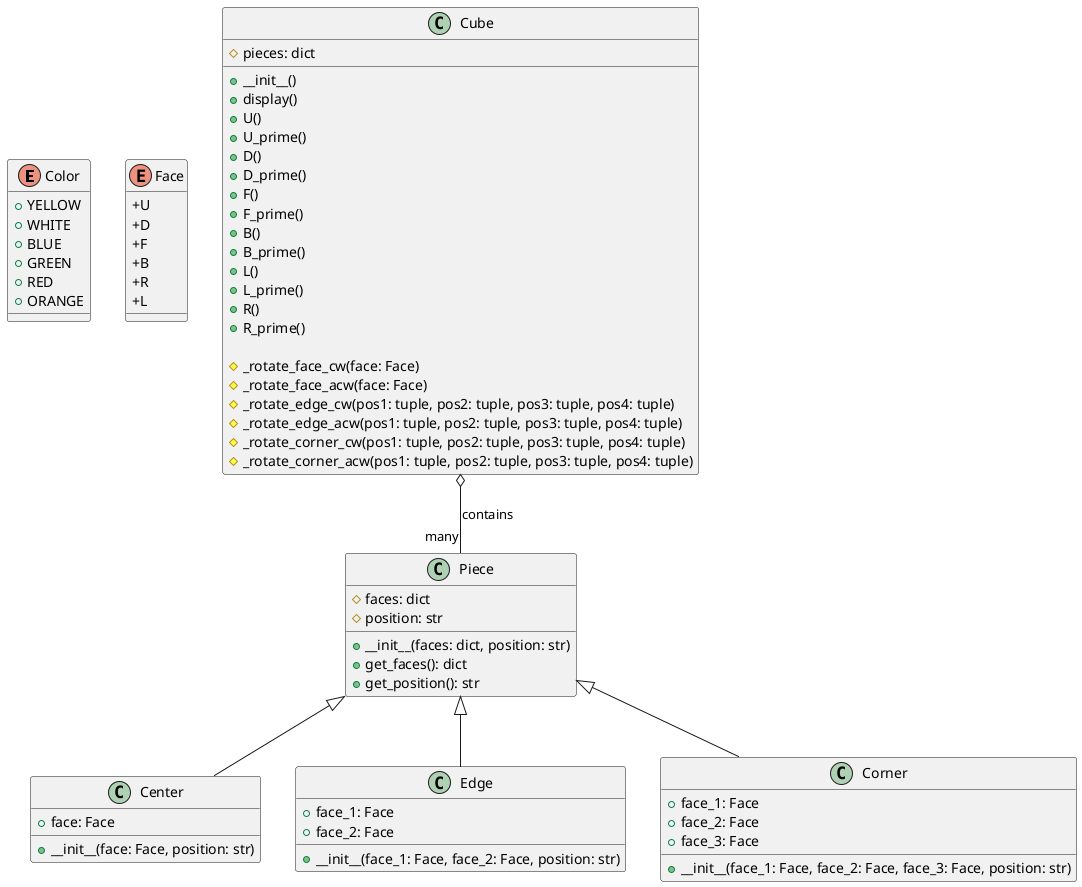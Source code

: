 ' uml/rubix_cube.puml

@startuml rubix_cube

' Define Color Enum
enum Color {
  +YELLOW
  +WHITE
  +BLUE
  +GREEN
  +RED
  +ORANGE
}

' Define Face Enum
enum Face {
  +U
  +D
  +F
  +B
  +R
  +L
}

' Define Piece Class
class Piece {
  #faces: dict
  #position: str
  +__init__(faces: dict, position: str)
  +get_faces(): dict
  +get_position(): str
}

' Define Center Class (inherits from Piece)
class Center {
  +face: Face
  +__init__(face: Face, position: str)
}

' Define Edge Class (inherits from Piece)
class Edge {
  +face_1: Face
  +face_2: Face
  +__init__(face_1: Face, face_2: Face, position: str)
}

' Define Corner Class (inherits from Piece)
class Corner {
  +face_1: Face
  +face_2: Face
  +face_3: Face
  +__init__(face_1: Face, face_2: Face, face_3: Face, position: str)
}

' Define Cube Class
class Cube {
  #pieces: dict

  +__init__()
  +display()
  +U()
  +U_prime()
  +D()
  +D_prime()
  +F()
  +F_prime()
  +B()
  +B_prime()
  +L()
  +L_prime()
  +R()
  +R_prime()

  #_rotate_face_cw(face: Face)
  #_rotate_face_acw(face: Face)
  #_rotate_edge_cw(pos1: tuple, pos2: tuple, pos3: tuple, pos4: tuple)
  #_rotate_edge_acw(pos1: tuple, pos2: tuple, pos3: tuple, pos4: tuple)
  #_rotate_corner_cw(pos1: tuple, pos2: tuple, pos3: tuple, pos4: tuple)
  #_rotate_corner_acw(pos1: tuple, pos2: tuple, pos3: tuple, pos4: tuple)
}

' Define relationships between classes
Piece <|-- Center
Piece <|-- Edge
Piece <|-- Corner
Cube o-- "many" Piece : contains

@enduml